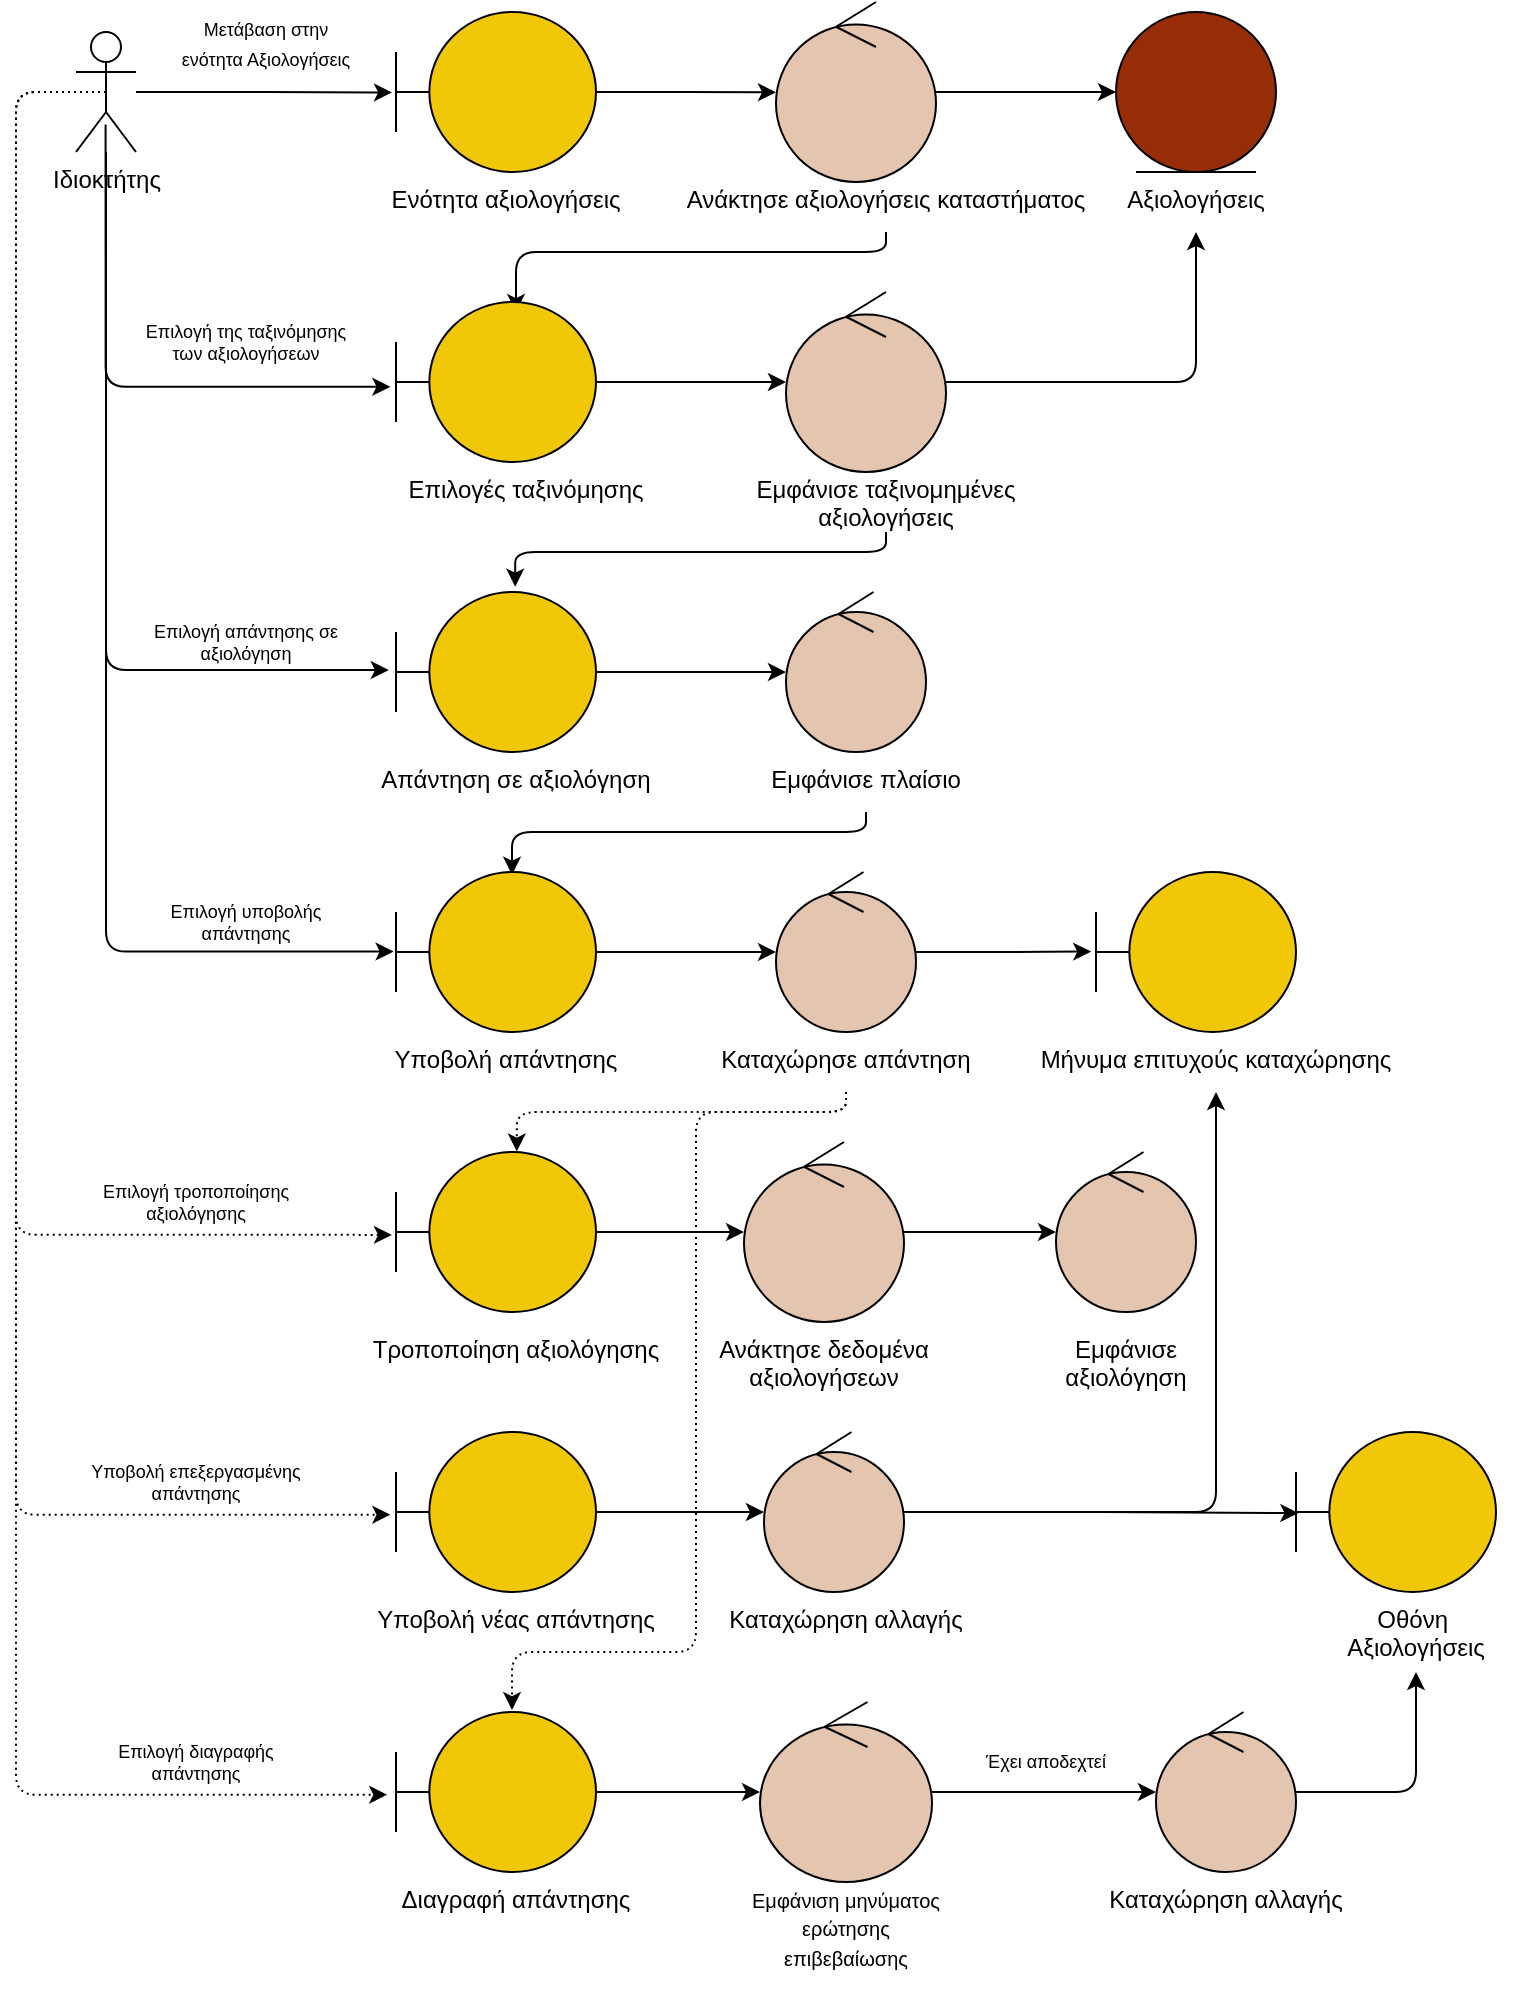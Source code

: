 <mxfile version="17.4.2" type="device"><diagram id="AdxF38VWy3-FA44VEDeO" name="Page-1"><mxGraphModel dx="1106" dy="882" grid="1" gridSize="10" guides="1" tooltips="1" connect="1" arrows="1" fold="1" page="1" pageScale="1" pageWidth="827" pageHeight="1169" math="0" shadow="0"><root><mxCell id="0"/><mxCell id="1" parent="0"/><mxCell id="u4mXXUSTzIc0NxDRn5gy-13" style="edgeStyle=orthogonalEdgeStyle;rounded=0;orthogonalLoop=1;jettySize=auto;html=1;entryX=-0.02;entryY=0.503;entryDx=0;entryDy=0;entryPerimeter=0;" parent="1" source="u4mXXUSTzIc0NxDRn5gy-1" target="u4mXXUSTzIc0NxDRn5gy-2" edge="1"><mxGeometry relative="1" as="geometry"/></mxCell><mxCell id="u4mXXUSTzIc0NxDRn5gy-16" style="edgeStyle=orthogonalEdgeStyle;rounded=1;orthogonalLoop=1;jettySize=auto;html=1;entryX=-0.028;entryY=0.53;entryDx=0;entryDy=0;entryPerimeter=0;exitX=0.493;exitY=0.77;exitDx=0;exitDy=0;exitPerimeter=0;" parent="1" source="u4mXXUSTzIc0NxDRn5gy-1" target="u4mXXUSTzIc0NxDRn5gy-5" edge="1"><mxGeometry relative="1" as="geometry"><Array as="points"><mxPoint x="55" y="217"/></Array></mxGeometry></mxCell><mxCell id="u4mXXUSTzIc0NxDRn5gy-20" style="edgeStyle=orthogonalEdgeStyle;rounded=1;orthogonalLoop=1;jettySize=auto;html=1;entryX=-0.036;entryY=0.488;entryDx=0;entryDy=0;entryPerimeter=0;" parent="1" source="u4mXXUSTzIc0NxDRn5gy-1" target="u4mXXUSTzIc0NxDRn5gy-7" edge="1"><mxGeometry relative="1" as="geometry"><Array as="points"><mxPoint x="55" y="359"/></Array></mxGeometry></mxCell><mxCell id="u4mXXUSTzIc0NxDRn5gy-23" style="edgeStyle=orthogonalEdgeStyle;rounded=1;orthogonalLoop=1;jettySize=auto;html=1;entryX=-0.012;entryY=0.497;entryDx=0;entryDy=0;entryPerimeter=0;" parent="1" source="u4mXXUSTzIc0NxDRn5gy-1" target="u4mXXUSTzIc0NxDRn5gy-9" edge="1"><mxGeometry relative="1" as="geometry"><Array as="points"><mxPoint x="55" y="500"/></Array></mxGeometry></mxCell><mxCell id="u4mXXUSTzIc0NxDRn5gy-36" style="edgeStyle=orthogonalEdgeStyle;rounded=1;orthogonalLoop=1;jettySize=auto;html=1;entryX=-0.02;entryY=0.518;entryDx=0;entryDy=0;entryPerimeter=0;fontSize=12;fillColor=#ffe6cc;strokeColor=#000000;exitX=0.5;exitY=0.5;exitDx=0;exitDy=0;exitPerimeter=0;dashed=1;dashPattern=1 2;" parent="1" source="u4mXXUSTzIc0NxDRn5gy-1" target="u4mXXUSTzIc0NxDRn5gy-27" edge="1"><mxGeometry relative="1" as="geometry"><Array as="points"><mxPoint x="10" y="70"/><mxPoint x="10" y="641"/></Array></mxGeometry></mxCell><mxCell id="u4mXXUSTzIc0NxDRn5gy-39" style="edgeStyle=orthogonalEdgeStyle;rounded=1;orthogonalLoop=1;jettySize=auto;html=1;entryX=-0.028;entryY=0.517;entryDx=0;entryDy=0;entryPerimeter=0;fontSize=12;fillColor=#ffe6cc;strokeColor=#000000;dashed=1;dashPattern=1 2;" parent="1" source="u4mXXUSTzIc0NxDRn5gy-1" target="u4mXXUSTzIc0NxDRn5gy-30" edge="1"><mxGeometry relative="1" as="geometry"><Array as="points"><mxPoint x="10" y="70"/><mxPoint x="10" y="781"/></Array></mxGeometry></mxCell><mxCell id="u4mXXUSTzIc0NxDRn5gy-43" style="edgeStyle=orthogonalEdgeStyle;rounded=1;orthogonalLoop=1;jettySize=auto;html=1;entryX=-0.044;entryY=0.517;entryDx=0;entryDy=0;entryPerimeter=0;fontSize=12;fillColor=#ffe6cc;strokeColor=#000000;dashed=1;dashPattern=1 2;" parent="1" source="u4mXXUSTzIc0NxDRn5gy-1" target="u4mXXUSTzIc0NxDRn5gy-33" edge="1"><mxGeometry relative="1" as="geometry"><Array as="points"><mxPoint x="10" y="70"/><mxPoint x="10" y="921"/></Array></mxGeometry></mxCell><mxCell id="u4mXXUSTzIc0NxDRn5gy-1" value="Ιδιοκτήτης" style="shape=umlActor;verticalLabelPosition=bottom;verticalAlign=top;html=1;" parent="1" vertex="1"><mxGeometry x="40" y="40" width="30" height="60" as="geometry"/></mxCell><mxCell id="u4mXXUSTzIc0NxDRn5gy-14" style="edgeStyle=orthogonalEdgeStyle;rounded=0;orthogonalLoop=1;jettySize=auto;html=1;entryX=0;entryY=0.502;entryDx=0;entryDy=0;entryPerimeter=0;" parent="1" source="u4mXXUSTzIc0NxDRn5gy-2" target="u4mXXUSTzIc0NxDRn5gy-3" edge="1"><mxGeometry relative="1" as="geometry"/></mxCell><mxCell id="u4mXXUSTzIc0NxDRn5gy-2" value="" style="shape=umlBoundary;whiteSpace=wrap;html=1;fillColor=#F0C808;" parent="1" vertex="1"><mxGeometry x="200" y="30" width="100" height="80" as="geometry"/></mxCell><mxCell id="u4mXXUSTzIc0NxDRn5gy-15" style="edgeStyle=orthogonalEdgeStyle;rounded=0;orthogonalLoop=1;jettySize=auto;html=1;entryX=0;entryY=0.5;entryDx=0;entryDy=0;" parent="1" source="u4mXXUSTzIc0NxDRn5gy-3" target="u4mXXUSTzIc0NxDRn5gy-4" edge="1"><mxGeometry relative="1" as="geometry"/></mxCell><mxCell id="u4mXXUSTzIc0NxDRn5gy-18" style="edgeStyle=orthogonalEdgeStyle;rounded=1;orthogonalLoop=1;jettySize=auto;html=1;entryX=0.6;entryY=0.063;entryDx=0;entryDy=0;entryPerimeter=0;exitX=0.5;exitY=1;exitDx=0;exitDy=0;" parent="1" source="ITA66IK7skf4QWNl92bm-4" target="u4mXXUSTzIc0NxDRn5gy-5" edge="1"><mxGeometry relative="1" as="geometry"><Array as="points"><mxPoint x="445" y="150"/><mxPoint x="260" y="150"/></Array></mxGeometry></mxCell><mxCell id="u4mXXUSTzIc0NxDRn5gy-3" value="" style="ellipse;shape=umlControl;whiteSpace=wrap;html=1;fillColor=#E4C5AF;" parent="1" vertex="1"><mxGeometry x="390" y="25" width="80" height="90" as="geometry"/></mxCell><mxCell id="u4mXXUSTzIc0NxDRn5gy-4" value="" style="ellipse;shape=umlEntity;whiteSpace=wrap;html=1;fillColor=#972D07;" parent="1" vertex="1"><mxGeometry x="560" y="30" width="80" height="80" as="geometry"/></mxCell><mxCell id="u4mXXUSTzIc0NxDRn5gy-17" style="edgeStyle=orthogonalEdgeStyle;rounded=0;orthogonalLoop=1;jettySize=auto;html=1;" parent="1" source="u4mXXUSTzIc0NxDRn5gy-5" target="u4mXXUSTzIc0NxDRn5gy-6" edge="1"><mxGeometry relative="1" as="geometry"/></mxCell><mxCell id="u4mXXUSTzIc0NxDRn5gy-5" value="" style="shape=umlBoundary;whiteSpace=wrap;html=1;fillColor=#F0C808;" parent="1" vertex="1"><mxGeometry x="200" y="175" width="100" height="80" as="geometry"/></mxCell><mxCell id="u4mXXUSTzIc0NxDRn5gy-19" style="edgeStyle=orthogonalEdgeStyle;rounded=1;orthogonalLoop=1;jettySize=auto;html=1;entryX=0.5;entryY=1;entryDx=0;entryDy=0;" parent="1" source="u4mXXUSTzIc0NxDRn5gy-6" target="ITA66IK7skf4QWNl92bm-5" edge="1"><mxGeometry relative="1" as="geometry"/></mxCell><mxCell id="u4mXXUSTzIc0NxDRn5gy-22" style="edgeStyle=orthogonalEdgeStyle;rounded=1;orthogonalLoop=1;jettySize=auto;html=1;entryX=0.596;entryY=-0.033;entryDx=0;entryDy=0;entryPerimeter=0;" parent="1" target="u4mXXUSTzIc0NxDRn5gy-7" edge="1"><mxGeometry relative="1" as="geometry"><Array as="points"><mxPoint x="445" y="300"/><mxPoint x="260" y="300"/></Array><mxPoint x="445" y="290" as="sourcePoint"/></mxGeometry></mxCell><mxCell id="u4mXXUSTzIc0NxDRn5gy-6" value="" style="ellipse;shape=umlControl;whiteSpace=wrap;html=1;fillColor=#E4C5AF;" parent="1" vertex="1"><mxGeometry x="395" y="170" width="80" height="90" as="geometry"/></mxCell><mxCell id="u4mXXUSTzIc0NxDRn5gy-21" style="edgeStyle=orthogonalEdgeStyle;rounded=0;orthogonalLoop=1;jettySize=auto;html=1;" parent="1" source="u4mXXUSTzIc0NxDRn5gy-7" target="u4mXXUSTzIc0NxDRn5gy-8" edge="1"><mxGeometry relative="1" as="geometry"/></mxCell><mxCell id="u4mXXUSTzIc0NxDRn5gy-7" value="" style="shape=umlBoundary;whiteSpace=wrap;html=1;fillColor=#F0C808;" parent="1" vertex="1"><mxGeometry x="200" y="320" width="100" height="80" as="geometry"/></mxCell><mxCell id="u4mXXUSTzIc0NxDRn5gy-26" style="edgeStyle=orthogonalEdgeStyle;rounded=1;orthogonalLoop=1;jettySize=auto;html=1;entryX=0.58;entryY=0.017;entryDx=0;entryDy=0;entryPerimeter=0;exitX=0.5;exitY=1;exitDx=0;exitDy=0;" parent="1" source="ITA66IK7skf4QWNl92bm-7" target="u4mXXUSTzIc0NxDRn5gy-9" edge="1"><mxGeometry relative="1" as="geometry"><Array as="points"><mxPoint x="435" y="440"/><mxPoint x="258" y="440"/></Array></mxGeometry></mxCell><mxCell id="u4mXXUSTzIc0NxDRn5gy-8" value="" style="ellipse;shape=umlControl;whiteSpace=wrap;html=1;fillColor=#E4C5AF;" parent="1" vertex="1"><mxGeometry x="395" y="320" width="70" height="80" as="geometry"/></mxCell><mxCell id="u4mXXUSTzIc0NxDRn5gy-24" style="edgeStyle=orthogonalEdgeStyle;rounded=0;orthogonalLoop=1;jettySize=auto;html=1;" parent="1" source="u4mXXUSTzIc0NxDRn5gy-9" target="u4mXXUSTzIc0NxDRn5gy-10" edge="1"><mxGeometry relative="1" as="geometry"/></mxCell><mxCell id="u4mXXUSTzIc0NxDRn5gy-9" value="" style="shape=umlBoundary;whiteSpace=wrap;html=1;fillColor=#F0C808;" parent="1" vertex="1"><mxGeometry x="200" y="460" width="100" height="80" as="geometry"/></mxCell><mxCell id="u4mXXUSTzIc0NxDRn5gy-25" style="edgeStyle=orthogonalEdgeStyle;rounded=0;orthogonalLoop=1;jettySize=auto;html=1;entryX=-0.024;entryY=0.497;entryDx=0;entryDy=0;entryPerimeter=0;" parent="1" source="u4mXXUSTzIc0NxDRn5gy-10" target="u4mXXUSTzIc0NxDRn5gy-11" edge="1"><mxGeometry relative="1" as="geometry"/></mxCell><mxCell id="u4mXXUSTzIc0NxDRn5gy-47" style="edgeStyle=orthogonalEdgeStyle;rounded=1;orthogonalLoop=1;jettySize=auto;html=1;entryX=0.604;entryY=-0.003;entryDx=0;entryDy=0;entryPerimeter=0;fontSize=12;fillColor=#ffe6cc;strokeColor=#000000;exitX=0.5;exitY=1;exitDx=0;exitDy=0;dashed=1;dashPattern=1 2;" parent="1" source="ITA66IK7skf4QWNl92bm-9" target="u4mXXUSTzIc0NxDRn5gy-27" edge="1"><mxGeometry relative="1" as="geometry"><Array as="points"><mxPoint x="425" y="580"/><mxPoint x="260" y="580"/></Array></mxGeometry></mxCell><mxCell id="u4mXXUSTzIc0NxDRn5gy-48" style="edgeStyle=orthogonalEdgeStyle;rounded=1;orthogonalLoop=1;jettySize=auto;html=1;entryX=0.58;entryY=-0.012;entryDx=0;entryDy=0;entryPerimeter=0;fontSize=12;fillColor=#ffe6cc;strokeColor=#000000;exitX=0.5;exitY=1;exitDx=0;exitDy=0;dashed=1;dashPattern=1 2;" parent="1" source="ITA66IK7skf4QWNl92bm-9" target="u4mXXUSTzIc0NxDRn5gy-33" edge="1"><mxGeometry relative="1" as="geometry"><Array as="points"><mxPoint x="425" y="580"/><mxPoint x="350" y="580"/><mxPoint x="350" y="850"/><mxPoint x="258" y="850"/></Array></mxGeometry></mxCell><mxCell id="u4mXXUSTzIc0NxDRn5gy-10" value="" style="ellipse;shape=umlControl;whiteSpace=wrap;html=1;fillColor=#E4C5AF;" parent="1" vertex="1"><mxGeometry x="390" y="460" width="70" height="80" as="geometry"/></mxCell><mxCell id="u4mXXUSTzIc0NxDRn5gy-11" value="" style="shape=umlBoundary;whiteSpace=wrap;html=1;fillColor=#F0C808;" parent="1" vertex="1"><mxGeometry x="550" y="460" width="100" height="80" as="geometry"/></mxCell><mxCell id="u4mXXUSTzIc0NxDRn5gy-37" style="edgeStyle=orthogonalEdgeStyle;rounded=0;orthogonalLoop=1;jettySize=auto;html=1;fontSize=12;fillColor=#ffe6cc;strokeColor=#000000;" parent="1" source="u4mXXUSTzIc0NxDRn5gy-27" target="u4mXXUSTzIc0NxDRn5gy-28" edge="1"><mxGeometry relative="1" as="geometry"/></mxCell><mxCell id="u4mXXUSTzIc0NxDRn5gy-27" value="" style="shape=umlBoundary;whiteSpace=wrap;html=1;fillColor=#F0C808;strokeColor=#000000;" parent="1" vertex="1"><mxGeometry x="200" y="600" width="100" height="80" as="geometry"/></mxCell><mxCell id="u4mXXUSTzIc0NxDRn5gy-38" style="edgeStyle=orthogonalEdgeStyle;rounded=0;orthogonalLoop=1;jettySize=auto;html=1;fontSize=12;fillColor=#ffe6cc;strokeColor=#000000;" parent="1" source="u4mXXUSTzIc0NxDRn5gy-28" target="u4mXXUSTzIc0NxDRn5gy-29" edge="1"><mxGeometry relative="1" as="geometry"/></mxCell><mxCell id="u4mXXUSTzIc0NxDRn5gy-28" value="" style="ellipse;shape=umlControl;whiteSpace=wrap;html=1;fillColor=#E4C5AF;strokeColor=#000000;" parent="1" vertex="1"><mxGeometry x="374" y="595" width="80" height="90" as="geometry"/></mxCell><mxCell id="u4mXXUSTzIc0NxDRn5gy-29" value="" style="ellipse;shape=umlControl;whiteSpace=wrap;html=1;fillColor=#E4C5AF;strokeColor=#000000;" parent="1" vertex="1"><mxGeometry x="530" y="600" width="70" height="80" as="geometry"/></mxCell><mxCell id="u4mXXUSTzIc0NxDRn5gy-40" style="edgeStyle=orthogonalEdgeStyle;rounded=0;orthogonalLoop=1;jettySize=auto;html=1;fontSize=12;fillColor=#ffe6cc;strokeColor=#000000;" parent="1" source="u4mXXUSTzIc0NxDRn5gy-30" target="u4mXXUSTzIc0NxDRn5gy-31" edge="1"><mxGeometry relative="1" as="geometry"/></mxCell><mxCell id="u4mXXUSTzIc0NxDRn5gy-30" value="" style="shape=umlBoundary;whiteSpace=wrap;html=1;fillColor=#F0C808;strokeColor=#000000;" parent="1" vertex="1"><mxGeometry x="200" y="740" width="100" height="80" as="geometry"/></mxCell><mxCell id="u4mXXUSTzIc0NxDRn5gy-41" style="edgeStyle=orthogonalEdgeStyle;rounded=1;orthogonalLoop=1;jettySize=auto;html=1;entryX=0.5;entryY=1;entryDx=0;entryDy=0;fontSize=12;fillColor=#ffe6cc;strokeColor=#000000;" parent="1" source="u4mXXUSTzIc0NxDRn5gy-31" target="ITA66IK7skf4QWNl92bm-10" edge="1"><mxGeometry relative="1" as="geometry"/></mxCell><mxCell id="u4mXXUSTzIc0NxDRn5gy-42" style="edgeStyle=orthogonalEdgeStyle;rounded=0;orthogonalLoop=1;jettySize=auto;html=1;entryX=0.012;entryY=0.507;entryDx=0;entryDy=0;entryPerimeter=0;fontSize=12;fillColor=#ffe6cc;strokeColor=#000000;" parent="1" source="u4mXXUSTzIc0NxDRn5gy-31" target="u4mXXUSTzIc0NxDRn5gy-32" edge="1"><mxGeometry relative="1" as="geometry"/></mxCell><mxCell id="u4mXXUSTzIc0NxDRn5gy-31" value="" style="ellipse;shape=umlControl;whiteSpace=wrap;html=1;fillColor=#E4C5AF;strokeColor=#000000;" parent="1" vertex="1"><mxGeometry x="384" y="740" width="70" height="80" as="geometry"/></mxCell><mxCell id="u4mXXUSTzIc0NxDRn5gy-32" value="" style="shape=umlBoundary;whiteSpace=wrap;html=1;fillColor=#F0C808;strokeColor=#000000;" parent="1" vertex="1"><mxGeometry x="650" y="740" width="100" height="80" as="geometry"/></mxCell><mxCell id="u4mXXUSTzIc0NxDRn5gy-44" style="edgeStyle=orthogonalEdgeStyle;rounded=0;orthogonalLoop=1;jettySize=auto;html=1;fontSize=12;fillColor=#ffe6cc;strokeColor=#000000;" parent="1" source="u4mXXUSTzIc0NxDRn5gy-33" target="u4mXXUSTzIc0NxDRn5gy-34" edge="1"><mxGeometry relative="1" as="geometry"/></mxCell><mxCell id="u4mXXUSTzIc0NxDRn5gy-33" value="" style="shape=umlBoundary;whiteSpace=wrap;html=1;fillColor=#F0C808;strokeColor=#000000;" parent="1" vertex="1"><mxGeometry x="200" y="880" width="100" height="80" as="geometry"/></mxCell><mxCell id="u4mXXUSTzIc0NxDRn5gy-45" style="edgeStyle=orthogonalEdgeStyle;rounded=0;orthogonalLoop=1;jettySize=auto;html=1;fontSize=12;fillColor=#ffe6cc;strokeColor=#000000;" parent="1" source="u4mXXUSTzIc0NxDRn5gy-34" target="u4mXXUSTzIc0NxDRn5gy-35" edge="1"><mxGeometry relative="1" as="geometry"/></mxCell><mxCell id="u4mXXUSTzIc0NxDRn5gy-34" value="" style="ellipse;shape=umlControl;whiteSpace=wrap;html=1;fillColor=#E4C5AF;strokeColor=#000000;" parent="1" vertex="1"><mxGeometry x="382" y="875" width="86" height="90" as="geometry"/></mxCell><mxCell id="u4mXXUSTzIc0NxDRn5gy-46" style="edgeStyle=orthogonalEdgeStyle;rounded=1;orthogonalLoop=1;jettySize=auto;html=1;entryX=0.5;entryY=1;entryDx=0;entryDy=0;fontSize=12;fillColor=#ffe6cc;strokeColor=#000000;" parent="1" source="u4mXXUSTzIc0NxDRn5gy-35" target="ITA66IK7skf4QWNl92bm-16" edge="1"><mxGeometry relative="1" as="geometry"><Array as="points"><mxPoint x="710" y="920"/></Array></mxGeometry></mxCell><mxCell id="u4mXXUSTzIc0NxDRn5gy-35" value="" style="ellipse;shape=umlControl;whiteSpace=wrap;html=1;fontSize=10;fillColor=#E4C5AF;strokeColor=#000000;" parent="1" vertex="1"><mxGeometry x="580" y="880" width="70" height="80" as="geometry"/></mxCell><mxCell id="u4mXXUSTzIc0NxDRn5gy-49" value="&lt;font style=&quot;font-size: 9px&quot;&gt;Μετάβαση στην ενότητα Αξιολογήσεις&lt;/font&gt;" style="text;html=1;strokeColor=none;fillColor=none;align=center;verticalAlign=middle;whiteSpace=wrap;rounded=0;fontSize=12;" parent="1" vertex="1"><mxGeometry x="90" y="30" width="90" height="30" as="geometry"/></mxCell><mxCell id="u4mXXUSTzIc0NxDRn5gy-50" value="Επιλογή της ταξινόμησης των αξιολογήσεων" style="text;html=1;strokeColor=none;fillColor=none;align=center;verticalAlign=middle;whiteSpace=wrap;rounded=0;fontSize=9;" parent="1" vertex="1"><mxGeometry x="70" y="180" width="110" height="30" as="geometry"/></mxCell><mxCell id="u4mXXUSTzIc0NxDRn5gy-51" value="Επιλογή απάντησης σε αξιολόγηση" style="text;html=1;strokeColor=none;fillColor=none;align=center;verticalAlign=middle;whiteSpace=wrap;rounded=0;fontSize=9;" parent="1" vertex="1"><mxGeometry x="75" y="330" width="100" height="30" as="geometry"/></mxCell><mxCell id="u4mXXUSTzIc0NxDRn5gy-52" value="Επιλογή υποβολής απάντησης" style="text;html=1;strokeColor=none;fillColor=none;align=center;verticalAlign=middle;whiteSpace=wrap;rounded=0;fontSize=9;" parent="1" vertex="1"><mxGeometry x="70" y="470" width="110" height="30" as="geometry"/></mxCell><mxCell id="u4mXXUSTzIc0NxDRn5gy-53" value="Επιλογή τροποποίησης αξιολόγησης" style="text;html=1;strokeColor=none;fillColor=none;align=center;verticalAlign=middle;whiteSpace=wrap;rounded=0;fontSize=9;" parent="1" vertex="1"><mxGeometry x="50" y="610" width="100" height="30" as="geometry"/></mxCell><mxCell id="u4mXXUSTzIc0NxDRn5gy-54" value="Υποβολή επεξεργασμένης απάντησης" style="text;html=1;strokeColor=none;fillColor=none;align=center;verticalAlign=middle;whiteSpace=wrap;rounded=0;fontSize=9;" parent="1" vertex="1"><mxGeometry x="40" y="750" width="120" height="30" as="geometry"/></mxCell><mxCell id="u4mXXUSTzIc0NxDRn5gy-55" value="Επιλογή διαγραφής απάντησης" style="text;html=1;strokeColor=none;fillColor=none;align=center;verticalAlign=middle;whiteSpace=wrap;rounded=0;fontSize=9;" parent="1" vertex="1"><mxGeometry x="40" y="890" width="120" height="30" as="geometry"/></mxCell><mxCell id="u4mXXUSTzIc0NxDRn5gy-56" value="Έχει αποδεχτεί" style="text;html=1;strokeColor=none;fillColor=none;align=center;verticalAlign=middle;whiteSpace=wrap;rounded=0;fontSize=9;" parent="1" vertex="1"><mxGeometry x="490" y="890" width="70" height="30" as="geometry"/></mxCell><mxCell id="ITA66IK7skf4QWNl92bm-1" value="&lt;meta charset=&quot;utf-8&quot;&gt;&lt;span style=&quot;color: rgb(0, 0, 0); font-family: helvetica; font-size: 12px; font-style: normal; font-weight: 400; letter-spacing: normal; text-indent: 0px; text-transform: none; word-spacing: 0px; display: inline; float: none;&quot;&gt;Ενότητα αξιολογήσεις&lt;/span&gt;" style="text;whiteSpace=wrap;html=1;align=center;labelBackgroundColor=none;" parent="1" vertex="1"><mxGeometry x="180" y="110" width="150" height="30" as="geometry"/></mxCell><mxCell id="ITA66IK7skf4QWNl92bm-2" value="&lt;meta charset=&quot;utf-8&quot;&gt;&lt;span style=&quot;color: rgb(0, 0, 0); font-family: helvetica; font-size: 12px; font-style: normal; font-weight: 400; letter-spacing: normal; text-indent: 0px; text-transform: none; word-spacing: 0px; display: inline; float: none;&quot;&gt;Επιλογές ταξινόμησης&lt;/span&gt;" style="text;whiteSpace=wrap;html=1;align=center;labelBackgroundColor=none;" parent="1" vertex="1"><mxGeometry x="190" y="255" width="150" height="30" as="geometry"/></mxCell><mxCell id="ITA66IK7skf4QWNl92bm-3" value="&lt;meta charset=&quot;utf-8&quot;&gt;&lt;span style=&quot;color: rgb(0, 0, 0); font-family: helvetica; font-size: 12px; font-style: normal; font-weight: 400; letter-spacing: normal; text-indent: 0px; text-transform: none; word-spacing: 0px; display: inline; float: none;&quot;&gt;Απάντηση σε αξιολόγηση&lt;/span&gt;" style="text;whiteSpace=wrap;html=1;align=center;labelBackgroundColor=none;" parent="1" vertex="1"><mxGeometry x="175" y="400" width="170" height="30" as="geometry"/></mxCell><mxCell id="ITA66IK7skf4QWNl92bm-4" value="&lt;meta charset=&quot;utf-8&quot;&gt;&lt;span style=&quot;color: rgb(0, 0, 0); font-family: helvetica; font-size: 12px; font-style: normal; font-weight: 400; letter-spacing: normal; text-indent: 0px; text-transform: none; word-spacing: 0px; display: inline; float: none;&quot;&gt;Ανάκτησε αξιολογήσεις καταστήματος&lt;/span&gt;" style="text;whiteSpace=wrap;html=1;align=center;labelBackgroundColor=none;" parent="1" vertex="1"><mxGeometry x="320" y="110" width="250" height="30" as="geometry"/></mxCell><mxCell id="ITA66IK7skf4QWNl92bm-5" value="&lt;meta charset=&quot;utf-8&quot;&gt;&lt;span style=&quot;color: rgb(0, 0, 0); font-family: helvetica; font-size: 12px; font-style: normal; font-weight: 400; letter-spacing: normal; text-indent: 0px; text-transform: none; word-spacing: 0px; display: inline; float: none;&quot;&gt;Αξιολογήσεις&lt;/span&gt;" style="text;whiteSpace=wrap;html=1;align=center;labelBackgroundColor=none;" parent="1" vertex="1"><mxGeometry x="550" y="110" width="100" height="30" as="geometry"/></mxCell><mxCell id="ITA66IK7skf4QWNl92bm-6" value="&lt;span style=&quot;color: rgb(0 , 0 , 0) ; font-family: &amp;#34;helvetica&amp;#34; ; font-size: 12px ; font-style: normal ; font-weight: 400 ; letter-spacing: normal ; text-indent: 0px ; text-transform: none ; word-spacing: 0px ; display: inline ; float: none&quot;&gt;Εμφάνισε ταξινομημένες&lt;br&gt;αξιολογήσεις&lt;/span&gt;" style="text;whiteSpace=wrap;html=1;align=center;labelBackgroundColor=none;" parent="1" vertex="1"><mxGeometry x="320" y="255" width="250" height="30" as="geometry"/></mxCell><mxCell id="ITA66IK7skf4QWNl92bm-7" value="&lt;meta charset=&quot;utf-8&quot;&gt;&lt;span style=&quot;color: rgb(0, 0, 0); font-family: helvetica; font-size: 12px; font-style: normal; font-weight: 400; letter-spacing: normal; text-indent: 0px; text-transform: none; word-spacing: 0px; display: inline; float: none;&quot;&gt;Εμφάνισε πλαίσιο&lt;/span&gt;" style="text;whiteSpace=wrap;html=1;align=center;labelBackgroundColor=none;" parent="1" vertex="1"><mxGeometry x="370" y="400" width="130" height="30" as="geometry"/></mxCell><mxCell id="ITA66IK7skf4QWNl92bm-8" value="&lt;meta charset=&quot;utf-8&quot;&gt;&lt;span style=&quot;color: rgb(0, 0, 0); font-family: helvetica; font-size: 12px; font-style: normal; font-weight: 400; letter-spacing: normal; text-indent: 0px; text-transform: none; word-spacing: 0px; display: inline; float: none;&quot;&gt;Υποβολή απάντησης&lt;/span&gt;" style="text;whiteSpace=wrap;html=1;align=center;labelBackgroundColor=none;" parent="1" vertex="1"><mxGeometry x="185" y="540" width="140" height="30" as="geometry"/></mxCell><mxCell id="ITA66IK7skf4QWNl92bm-9" value="&lt;meta charset=&quot;utf-8&quot;&gt;&lt;span style=&quot;color: rgb(0, 0, 0); font-family: helvetica; font-size: 12px; font-style: normal; font-weight: 400; letter-spacing: normal; text-indent: 0px; text-transform: none; word-spacing: 0px; display: inline; float: none;&quot;&gt;Καταχώρησε απάντηση&lt;/span&gt;" style="text;whiteSpace=wrap;html=1;align=center;labelBackgroundColor=none;" parent="1" vertex="1"><mxGeometry x="345" y="540" width="160" height="30" as="geometry"/></mxCell><mxCell id="ITA66IK7skf4QWNl92bm-10" value="&lt;meta charset=&quot;utf-8&quot;&gt;&lt;span style=&quot;color: rgb(0, 0, 0); font-family: helvetica; font-size: 12px; font-style: normal; font-weight: 400; letter-spacing: normal; text-indent: 0px; text-transform: none; word-spacing: 0px; display: inline; float: none;&quot;&gt;Μήνυμα επιτυχούς καταχώρησης&lt;/span&gt;" style="text;whiteSpace=wrap;html=1;align=center;labelBackgroundColor=none;" parent="1" vertex="1"><mxGeometry x="500" y="540" width="220" height="30" as="geometry"/></mxCell><mxCell id="ITA66IK7skf4QWNl92bm-11" value="&lt;meta charset=&quot;utf-8&quot;&gt;&lt;span style=&quot;color: rgb(0, 0, 0); font-family: helvetica; font-size: 12px; font-style: normal; font-weight: 400; letter-spacing: normal; text-indent: 0px; text-transform: none; word-spacing: 0px; display: inline; float: none;&quot;&gt;Τροποποίηση αξιολόγησης&lt;/span&gt;" style="text;whiteSpace=wrap;html=1;align=center;labelBackgroundColor=none;strokeColor=none;" parent="1" vertex="1"><mxGeometry x="170" y="685" width="180" height="30" as="geometry"/></mxCell><mxCell id="ITA66IK7skf4QWNl92bm-12" value="&lt;span style=&quot;color: rgb(0, 0, 0); font-family: helvetica; font-size: 12px; font-style: normal; font-weight: 400; letter-spacing: normal; text-indent: 0px; text-transform: none; word-spacing: 0px; display: inline; float: none;&quot;&gt;Ανάκτησε δεδομένα&lt;br&gt;αξιολογήσεων&lt;/span&gt;" style="text;whiteSpace=wrap;html=1;align=center;labelBackgroundColor=none;strokeColor=none;" parent="1" vertex="1"><mxGeometry x="299" y="685" width="230" height="30" as="geometry"/></mxCell><mxCell id="ITA66IK7skf4QWNl92bm-13" value="&lt;span style=&quot;color: rgb(0 , 0 , 0) ; font-family: &amp;#34;helvetica&amp;#34; ; font-size: 12px ; font-style: normal ; font-weight: 400 ; letter-spacing: normal ; text-indent: 0px ; text-transform: none ; word-spacing: 0px ; display: inline ; float: none&quot;&gt;Εμφάνισε &lt;br&gt;αξιολόγηση&lt;/span&gt;" style="text;whiteSpace=wrap;html=1;align=center;labelBackgroundColor=none;strokeColor=none;" parent="1" vertex="1"><mxGeometry x="490" y="685" width="150" height="30" as="geometry"/></mxCell><mxCell id="ITA66IK7skf4QWNl92bm-14" value="&lt;meta charset=&quot;utf-8&quot;&gt;&lt;span style=&quot;color: rgb(0, 0, 0); font-family: helvetica; font-size: 12px; font-style: normal; font-weight: 400; letter-spacing: normal; text-indent: 0px; text-transform: none; word-spacing: 0px; display: inline; float: none;&quot;&gt;Υποβολή νέας απάντησης&lt;/span&gt;" style="text;whiteSpace=wrap;html=1;align=center;labelBackgroundColor=none;strokeColor=none;" parent="1" vertex="1"><mxGeometry x="175" y="820" width="170" height="30" as="geometry"/></mxCell><mxCell id="ITA66IK7skf4QWNl92bm-15" value="&lt;meta charset=&quot;utf-8&quot;&gt;&lt;span style=&quot;color: rgb(0, 0, 0); font-family: helvetica; font-size: 12px; font-style: normal; font-weight: 400; letter-spacing: normal; text-indent: 0px; text-transform: none; word-spacing: 0px; display: inline; float: none;&quot;&gt;Καταχώρηση αλλαγής&lt;/span&gt;" style="text;whiteSpace=wrap;html=1;align=center;labelBackgroundColor=none;strokeColor=none;" parent="1" vertex="1"><mxGeometry x="350" y="820" width="150" height="30" as="geometry"/></mxCell><mxCell id="ITA66IK7skf4QWNl92bm-16" value="&lt;meta charset=&quot;utf-8&quot;&gt;&lt;span style=&quot;color: rgb(0, 0, 0); font-family: helvetica; font-size: 12px; font-style: normal; font-weight: 400; letter-spacing: normal; text-indent: 0px; text-transform: none; word-spacing: 0px; display: inline; float: none;&quot;&gt;Οθόνη&amp;nbsp;&lt;/span&gt;&lt;br style=&quot;color: rgb(0, 0, 0); font-family: helvetica; font-size: 12px; font-style: normal; font-weight: 400; letter-spacing: normal; text-indent: 0px; text-transform: none; word-spacing: 0px;&quot;&gt;&lt;span style=&quot;color: rgb(0, 0, 0); font-family: helvetica; font-size: 12px; font-style: normal; font-weight: 400; letter-spacing: normal; text-indent: 0px; text-transform: none; word-spacing: 0px; display: inline; float: none;&quot;&gt;Αξιολογήσεις&lt;/span&gt;" style="text;whiteSpace=wrap;html=1;align=center;labelBackgroundColor=none;strokeColor=none;" parent="1" vertex="1"><mxGeometry x="660" y="820" width="100" height="40" as="geometry"/></mxCell><mxCell id="ITA66IK7skf4QWNl92bm-17" value="&lt;meta charset=&quot;utf-8&quot;&gt;&lt;span style=&quot;color: rgb(0, 0, 0); font-family: helvetica; font-size: 12px; font-style: normal; font-weight: 400; letter-spacing: normal; text-indent: 0px; text-transform: none; word-spacing: 0px; display: inline; float: none;&quot;&gt;Διαγραφή απάντησης&lt;/span&gt;" style="text;whiteSpace=wrap;html=1;align=center;labelBackgroundColor=none;strokeColor=none;" parent="1" vertex="1"><mxGeometry x="185" y="960" width="150" height="30" as="geometry"/></mxCell><mxCell id="ITA66IK7skf4QWNl92bm-18" value="&lt;meta charset=&quot;utf-8&quot;&gt;&lt;span style=&quot;color: rgb(0, 0, 0); font-family: helvetica; font-size: 10px; font-style: normal; font-weight: 400; letter-spacing: normal; text-indent: 0px; text-transform: none; word-spacing: 0px; display: inline; float: none;&quot;&gt;Εμφάνιση μηνύματος&lt;/span&gt;&lt;br style=&quot;color: rgb(0, 0, 0); font-family: helvetica; font-size: 10px; font-style: normal; font-weight: 400; letter-spacing: normal; text-indent: 0px; text-transform: none; word-spacing: 0px;&quot;&gt;&lt;span style=&quot;color: rgb(0, 0, 0); font-family: helvetica; font-size: 10px; font-style: normal; font-weight: 400; letter-spacing: normal; text-indent: 0px; text-transform: none; word-spacing: 0px; display: inline; float: none;&quot;&gt;ερώτησης&lt;/span&gt;&lt;br style=&quot;color: rgb(0, 0, 0); font-family: helvetica; font-size: 10px; font-style: normal; font-weight: 400; letter-spacing: normal; text-indent: 0px; text-transform: none; word-spacing: 0px;&quot;&gt;&lt;span style=&quot;color: rgb(0, 0, 0); font-family: helvetica; font-size: 10px; font-style: normal; font-weight: 400; letter-spacing: normal; text-indent: 0px; text-transform: none; word-spacing: 0px; display: inline; float: none;&quot;&gt;επιβεβαίωσης&lt;/span&gt;" style="text;whiteSpace=wrap;html=1;align=center;labelBackgroundColor=none;strokeColor=none;" parent="1" vertex="1"><mxGeometry x="360" y="960" width="130" height="60" as="geometry"/></mxCell><mxCell id="ITA66IK7skf4QWNl92bm-19" value="&lt;meta charset=&quot;utf-8&quot;&gt;&lt;span style=&quot;color: rgb(0, 0, 0); font-family: helvetica; font-size: 12px; font-style: normal; font-weight: 400; letter-spacing: normal; text-indent: 0px; text-transform: none; word-spacing: 0px; display: inline; float: none;&quot;&gt;Καταχώρηση αλλαγής&lt;/span&gt;" style="text;whiteSpace=wrap;html=1;align=center;labelBackgroundColor=none;strokeColor=none;" parent="1" vertex="1"><mxGeometry x="540" y="960" width="150" height="30" as="geometry"/></mxCell></root></mxGraphModel></diagram></mxfile>